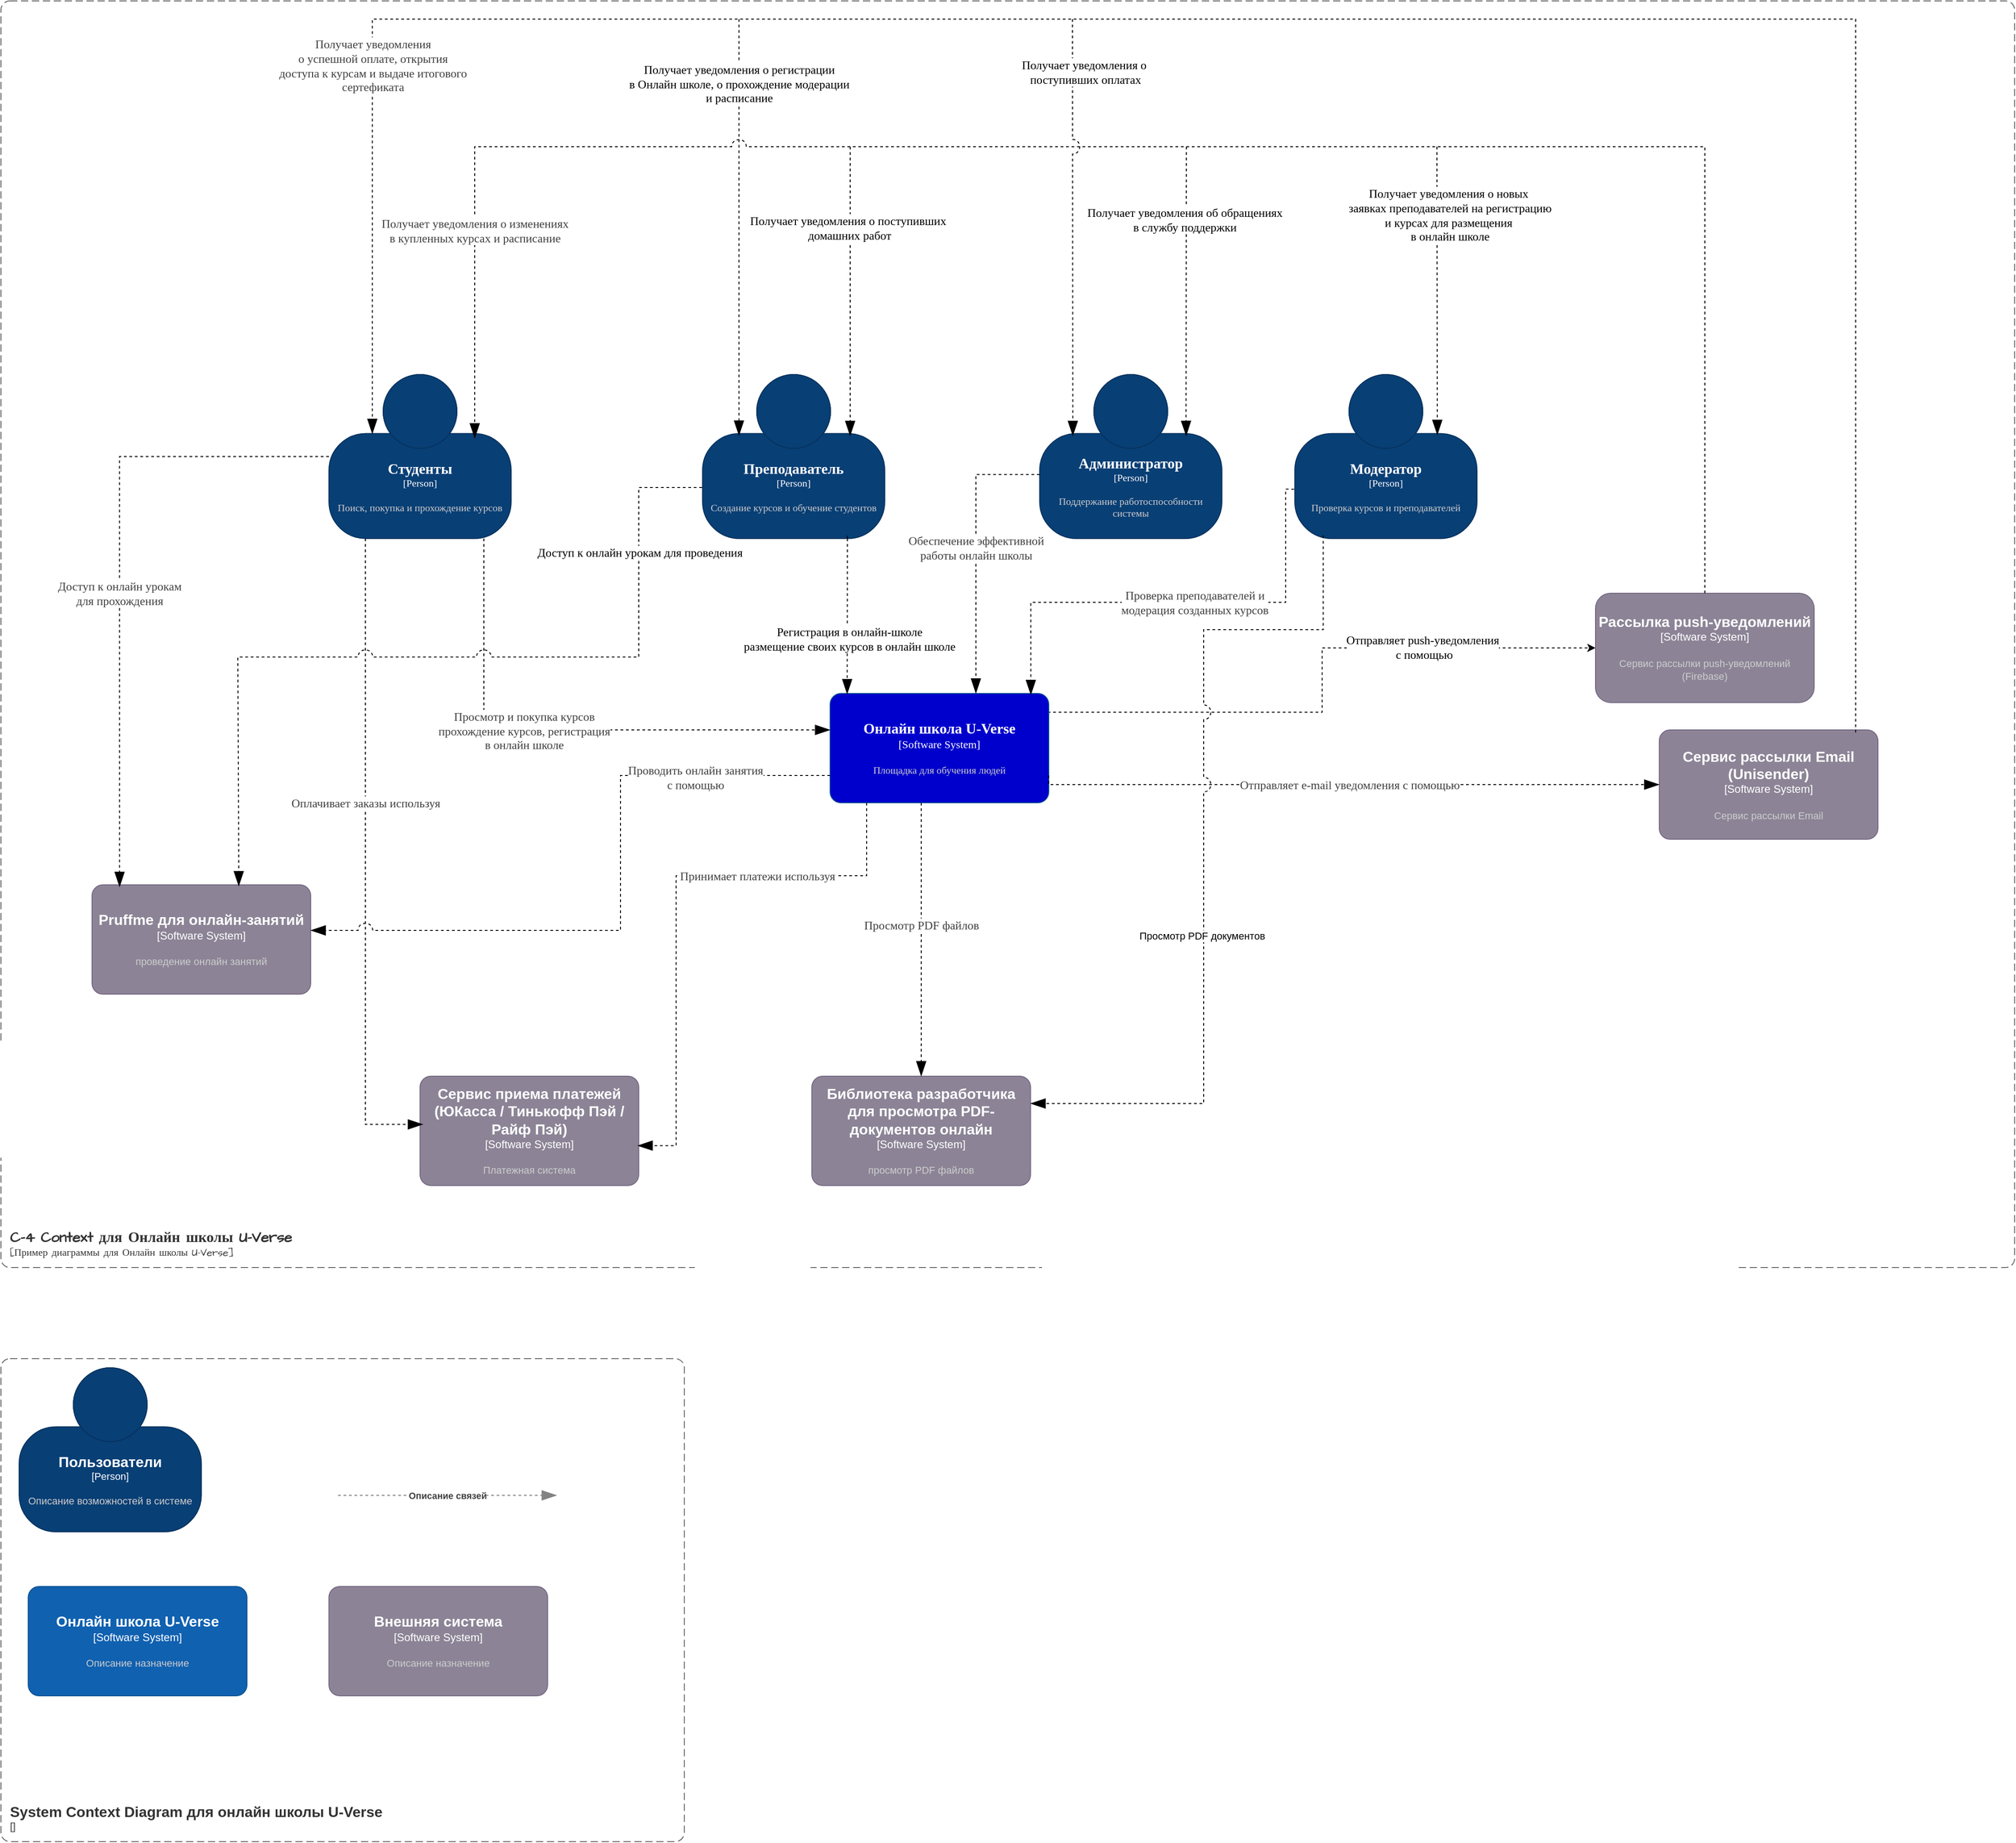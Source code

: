 <mxfile version="26.0.6">
  <diagram name="Страница — 1" id="4doBGt30G2Ha5vvTXJT7">
    <mxGraphModel dx="2816" dy="1713" grid="0" gridSize="10" guides="0" tooltips="1" connect="1" arrows="1" fold="1" page="1" pageScale="1" pageWidth="1169" pageHeight="827" math="0" shadow="0">
      <root>
        <mxCell id="0" />
        <mxCell id="1" parent="0" />
        <object placeholders="1" c4Name="Студенты" c4Type="Person" c4Description="Поиск, покупка и прохождение курсов" label="&lt;font style=&quot;font-size: 16px&quot;&gt;&lt;b&gt;%c4Name%&lt;/b&gt;&lt;/font&gt;&lt;div&gt;[%c4Type%]&lt;/div&gt;&lt;br&gt;&lt;div&gt;&lt;font style=&quot;font-size: 11px&quot;&gt;&lt;font color=&quot;#cccccc&quot;&gt;%c4Description%&lt;/font&gt;&lt;/font&gt;&lt;/div&gt;" id="eLePNKF138r7Ds8HGAkp-1">
          <mxCell style="html=1;fontSize=11;dashed=0;whiteSpace=wrap;fillColor=#083F75;strokeColor=#06315C;fontColor=#ffffff;shape=mxgraph.c4.person2;align=center;metaEdit=1;points=[[0.5,0,0],[1,0.5,0],[1,0.75,0],[0.75,1,0],[0.5,1,0],[0.25,1,0],[0,0.75,0],[0,0.5,0]];resizable=0;hachureGap=4;fontFamily=Times New Roman;" parent="1" vertex="1">
            <mxGeometry x="-50" y="70" width="200" height="180" as="geometry" />
          </mxCell>
        </object>
        <mxCell id="eLePNKF138r7Ds8HGAkp-38" style="edgeStyle=orthogonalEdgeStyle;rounded=0;orthogonalLoop=1;jettySize=auto;html=1;exitX=0.995;exitY=0.172;exitDx=0;exitDy=0;exitPerimeter=0;dashed=1;" parent="1" source="eLePNKF138r7Ds8HGAkp-3" target="eLePNKF138r7Ds8HGAkp-21" edge="1">
          <mxGeometry relative="1" as="geometry" />
        </mxCell>
        <mxCell id="eLePNKF138r7Ds8HGAkp-39" value="Отправляет push-уведомления&lt;div&gt;&amp;nbsp;с помощью&lt;/div&gt;" style="edgeLabel;html=1;align=center;verticalAlign=middle;resizable=0;points=[];fontFamily=Times New Roman;fontStyle=0;fontSize=13;" parent="eLePNKF138r7Ds8HGAkp-38" vertex="1" connectable="0">
          <mxGeometry x="0.193" y="1" relative="1" as="geometry">
            <mxPoint x="81" as="offset" />
          </mxGeometry>
        </mxCell>
        <object placeholders="1" c4Name="Онлайн школа U-Verse" c4Type="Software System" c4Description="Площадка для обучения людей" label="&lt;font style=&quot;font-size: 16px&quot;&gt;&lt;b&gt;%c4Name%&lt;/b&gt;&lt;/font&gt;&lt;div&gt;[%c4Type%]&lt;/div&gt;&lt;br&gt;&lt;div&gt;&lt;font style=&quot;font-size: 11px&quot;&gt;&lt;font color=&quot;#cccccc&quot;&gt;%c4Description%&lt;/font&gt;&lt;/font&gt;&lt;/div&gt;" id="eLePNKF138r7Ds8HGAkp-3">
          <mxCell style="rounded=1;whiteSpace=wrap;html=1;labelBackgroundColor=none;fillColor=#0000CC;fontColor=#ffffff;align=center;arcSize=10;strokeColor=#0D5091;metaEdit=1;resizable=0;points=[[0.25,0,0],[0.5,0,0],[0.75,0,0],[1,0.25,0],[1,0.5,0],[1,0.75,0],[0.75,1,0],[0.5,1,0],[0.25,1,0],[0,0.75,0],[0,0.5,0],[0,0.25,0]];hachureGap=4;fontFamily=Times New Roman;" parent="1" vertex="1">
            <mxGeometry x="500" y="420" width="240" height="120" as="geometry" />
          </mxCell>
        </object>
        <object placeholders="1" c4Name="C-4 Context для Онлайн школы U-Verse" c4Type="SystemScopeBoundary" c4Application="Пример диаграммы для Онлайн школы U-Verse" label="&lt;font style=&quot;font-size: 16px&quot;&gt;&lt;b&gt;&lt;div style=&quot;text-align: left&quot;&gt;%c4Name%&lt;/div&gt;&lt;/b&gt;&lt;/font&gt;&lt;div style=&quot;text-align: left&quot;&gt;[%c4Application%]&lt;/div&gt;" id="eLePNKF138r7Ds8HGAkp-4">
          <mxCell style="rounded=1;fontSize=11;whiteSpace=wrap;html=1;dashed=1;arcSize=20;fillColor=none;strokeColor=#666666;fontColor=#333333;labelBackgroundColor=none;align=left;verticalAlign=bottom;labelBorderColor=none;spacingTop=0;spacing=10;dashPattern=8 4;metaEdit=1;rotatable=0;perimeter=rectanglePerimeter;noLabel=0;labelPadding=0;allowArrows=0;connectable=0;expand=0;recursiveResize=0;editable=1;pointerEvents=0;absoluteArcSize=1;points=[[0.25,0,0],[0.5,0,0],[0.75,0,0],[1,0.25,0],[1,0.5,0],[1,0.75,0],[0.75,1,0],[0.5,1,0],[0.25,1,0],[0,0.75,0],[0,0.5,0],[0,0.25,0]];hachureGap=4;fontFamily=Architects Daughter;fontSource=https%3A%2F%2Ffonts.googleapis.com%2Fcss%3Ffamily%3DArchitects%2BDaughter;" parent="1" vertex="1">
            <mxGeometry x="-410" y="-340" width="2210" height="1390" as="geometry" />
          </mxCell>
        </object>
        <object placeholders="1" c4Name="Преподаватель" c4Type="Person" c4Description="Создание курсов и обучение студентов" label="&lt;font style=&quot;font-size: 16px&quot;&gt;&lt;b&gt;%c4Name%&lt;/b&gt;&lt;/font&gt;&lt;div&gt;[%c4Type%]&lt;/div&gt;&lt;br&gt;&lt;div&gt;&lt;font style=&quot;font-size: 11px&quot;&gt;&lt;font color=&quot;#cccccc&quot;&gt;%c4Description%&lt;/font&gt;&lt;/font&gt;&lt;/div&gt;" id="eLePNKF138r7Ds8HGAkp-5">
          <mxCell style="html=1;fontSize=11;dashed=0;whiteSpace=wrap;fillColor=#083F75;strokeColor=#06315C;fontColor=#ffffff;shape=mxgraph.c4.person2;align=center;metaEdit=1;points=[[0.5,0,0],[1,0.5,0],[1,0.75,0],[0.75,1,0],[0.5,1,0],[0.25,1,0],[0,0.75,0],[0,0.5,0]];resizable=0;hachureGap=4;fontFamily=Times New Roman;" parent="1" vertex="1">
            <mxGeometry x="360" y="70" width="200" height="180" as="geometry" />
          </mxCell>
        </object>
        <object placeholders="1" c4Name="Администратор" c4Type="Person" c4Description="Поддержание работоспособности системы" label="&lt;font style=&quot;font-size: 16px&quot;&gt;&lt;b&gt;%c4Name%&lt;/b&gt;&lt;/font&gt;&lt;div&gt;[%c4Type%]&lt;/div&gt;&lt;br&gt;&lt;div&gt;&lt;font style=&quot;font-size: 11px&quot;&gt;&lt;font color=&quot;#cccccc&quot;&gt;%c4Description%&lt;/font&gt;&lt;/font&gt;&lt;/div&gt;" id="eLePNKF138r7Ds8HGAkp-6">
          <mxCell style="html=1;fontSize=11;dashed=0;whiteSpace=wrap;fillColor=#083F75;strokeColor=#06315C;fontColor=#ffffff;shape=mxgraph.c4.person2;align=center;metaEdit=1;points=[[0.5,0,0],[1,0.5,0],[1,0.75,0],[0.75,1,0],[0.5,1,0],[0.25,1,0],[0,0.75,0],[0,0.5,0]];resizable=0;hachureGap=4;fontFamily=Times New Roman;" parent="1" vertex="1">
            <mxGeometry x="730" y="70" width="200" height="180" as="geometry" />
          </mxCell>
        </object>
        <object placeholders="1" c4Name="Модератор" c4Type="Person" c4Description="Проверка курсов и преподавателей " label="&lt;font style=&quot;font-size: 16px&quot;&gt;&lt;b&gt;%c4Name%&lt;/b&gt;&lt;/font&gt;&lt;div&gt;[%c4Type%]&lt;/div&gt;&lt;br&gt;&lt;div&gt;&lt;font style=&quot;font-size: 11px&quot;&gt;&lt;font color=&quot;#cccccc&quot;&gt;%c4Description%&lt;/font&gt;&lt;/font&gt;&lt;/div&gt;" id="eLePNKF138r7Ds8HGAkp-7">
          <mxCell style="html=1;fontSize=11;dashed=0;whiteSpace=wrap;fillColor=#083F75;strokeColor=#06315C;fontColor=#ffffff;shape=mxgraph.c4.person2;align=center;metaEdit=1;points=[[0.5,0,0],[1,0.5,0],[1,0.75,0],[0.75,1,0],[0.5,1,0],[0.25,1,0],[0,0.75,0],[0,0.5,0]];resizable=0;hachureGap=4;fontFamily=Times New Roman;" parent="1" vertex="1">
            <mxGeometry x="1010" y="70" width="200" height="180" as="geometry" />
          </mxCell>
        </object>
        <object placeholders="1" c4Name="Сервис приема платежей (ЮКасса / Тинькофф Пэй / Райф Пэй)" c4Type="Software System" c4Description="Платежная система" label="&lt;font style=&quot;font-size: 16px&quot;&gt;&lt;b&gt;%c4Name%&lt;/b&gt;&lt;/font&gt;&lt;div&gt;[%c4Type%]&lt;/div&gt;&lt;br&gt;&lt;div&gt;&lt;font style=&quot;font-size: 11px&quot;&gt;&lt;font color=&quot;#cccccc&quot;&gt;%c4Description%&lt;/font&gt;&lt;/div&gt;" id="eLePNKF138r7Ds8HGAkp-17">
          <mxCell style="rounded=1;whiteSpace=wrap;html=1;labelBackgroundColor=none;fillColor=#8C8496;fontColor=#ffffff;align=center;arcSize=10;strokeColor=#736782;metaEdit=1;resizable=0;points=[[0.25,0,0],[0.5,0,0],[0.75,0,0],[1,0.25,0],[1,0.5,0],[1,0.75,0],[0.75,1,0],[0.5,1,0],[0.25,1,0],[0,0.75,0],[0,0.5,0],[0,0.25,0]];" parent="1" vertex="1">
            <mxGeometry x="50" y="840" width="240" height="120" as="geometry" />
          </mxCell>
        </object>
        <object placeholders="1" c4Name="Сервис рассылки Email (Unisender)" c4Type="Software System" c4Description="Сервис рассылки Email " label="&lt;font style=&quot;font-size: 16px&quot;&gt;&lt;b&gt;%c4Name%&lt;/b&gt;&lt;/font&gt;&lt;div&gt;[%c4Type%]&lt;/div&gt;&lt;br&gt;&lt;div&gt;&lt;font style=&quot;font-size: 11px&quot;&gt;&lt;font color=&quot;#cccccc&quot;&gt;%c4Description%&lt;/font&gt;&lt;/div&gt;" id="eLePNKF138r7Ds8HGAkp-18">
          <mxCell style="rounded=1;whiteSpace=wrap;html=1;labelBackgroundColor=none;fillColor=#8C8496;fontColor=#ffffff;align=center;arcSize=10;strokeColor=#736782;metaEdit=1;resizable=0;points=[[0.25,0,0],[0.5,0,0],[0.75,0,0],[1,0.25,0],[1,0.5,0],[1,0.75,0],[0.75,1,0],[0.5,1,0],[0.25,1,0],[0,0.75,0],[0,0.5,0],[0,0.25,0]];" parent="1" vertex="1">
            <mxGeometry x="1410" y="460" width="240" height="120" as="geometry" />
          </mxCell>
        </object>
        <object placeholders="1" c4Name="Библиотека разработчика для просмотра PDF-документов онлайн" c4Type="Software System" c4Description="просмотр PDF файлов" label="&lt;font style=&quot;font-size: 16px&quot;&gt;&lt;b&gt;%c4Name%&lt;/b&gt;&lt;/font&gt;&lt;div&gt;[%c4Type%]&lt;/div&gt;&lt;br&gt;&lt;div&gt;&lt;font style=&quot;font-size: 11px&quot;&gt;&lt;font color=&quot;#cccccc&quot;&gt;%c4Description%&lt;/font&gt;&lt;/div&gt;" id="eLePNKF138r7Ds8HGAkp-19">
          <mxCell style="rounded=1;whiteSpace=wrap;html=1;labelBackgroundColor=none;fillColor=#8C8496;fontColor=#ffffff;align=center;arcSize=10;strokeColor=#736782;metaEdit=1;resizable=0;points=[[0.25,0,0],[0.5,0,0],[0.75,0,0],[1,0.25,0],[1,0.5,0],[1,0.75,0],[0.75,1,0],[0.5,1,0],[0.25,1,0],[0,0.75,0],[0,0.5,0],[0,0.25,0]];" parent="1" vertex="1">
            <mxGeometry x="480" y="840" width="240" height="120" as="geometry" />
          </mxCell>
        </object>
        <object placeholders="1" c4Name="Pruffme для онлайн-занятий" c4Type="Software System" c4Description="проведение онлайн занятий" label="&lt;font style=&quot;font-size: 16px&quot;&gt;&lt;b&gt;%c4Name%&lt;/b&gt;&lt;/font&gt;&lt;div&gt;[%c4Type%]&lt;/div&gt;&lt;br&gt;&lt;div&gt;&lt;font style=&quot;font-size: 11px&quot;&gt;&lt;font color=&quot;#cccccc&quot;&gt;%c4Description%&lt;/font&gt;&lt;/div&gt;" id="eLePNKF138r7Ds8HGAkp-20">
          <mxCell style="rounded=1;whiteSpace=wrap;html=1;labelBackgroundColor=none;fillColor=#8C8496;fontColor=#ffffff;align=center;arcSize=10;strokeColor=#736782;metaEdit=1;resizable=0;points=[[0.25,0,0],[0.5,0,0],[0.75,0,0],[1,0.25,0],[1,0.5,0],[1,0.75,0],[0.75,1,0],[0.5,1,0],[0.25,1,0],[0,0.75,0],[0,0.5,0],[0,0.25,0]];" parent="1" vertex="1">
            <mxGeometry x="-310" y="630" width="240" height="120" as="geometry" />
          </mxCell>
        </object>
        <object placeholders="1" c4Name="Рассылка push-уведомлений" c4Type="Software System" c4Description="Сервис рассылки push-уведомлений&#xa;(Firebase)" label="&lt;font style=&quot;font-size: 16px&quot;&gt;&lt;b&gt;%c4Name%&lt;/b&gt;&lt;/font&gt;&lt;div&gt;[%c4Type%]&lt;/div&gt;&lt;br&gt;&lt;div&gt;&lt;font style=&quot;font-size: 11px&quot;&gt;&lt;font color=&quot;#cccccc&quot;&gt;%c4Description%&lt;/font&gt;&lt;/div&gt;" id="eLePNKF138r7Ds8HGAkp-21">
          <mxCell style="rounded=1;whiteSpace=wrap;html=1;labelBackgroundColor=none;fillColor=#8C8496;fontColor=#ffffff;align=center;arcSize=14;strokeColor=#736782;metaEdit=1;resizable=0;points=[[0.25,0,0],[0.5,0,0],[0.75,0,0],[1,0.25,0],[1,0.5,0],[1,0.75,0],[0.75,1,0],[0.5,1,0],[0.25,1,0],[0,0.75,0],[0,0.5,0],[0,0.25,0]];" parent="1" vertex="1">
            <mxGeometry x="1340" y="310" width="240" height="120" as="geometry" />
          </mxCell>
        </object>
        <object placeholders="1" c4Type="Relationship" c4Description="Отправляет e-mail уведомления с помощью" label="&lt;div style=&quot;text-align: left&quot;&gt;&lt;div style=&quot;text-align: center&quot;&gt;&lt;span&gt;%c4Description%&lt;/span&gt;&lt;/div&gt;&lt;/div&gt;" id="eLePNKF138r7Ds8HGAkp-24">
          <mxCell style="endArrow=blockThin;html=1;fontSize=13;fontColor=#404040;strokeWidth=1;endFill=1;strokeColor=#000000;elbow=vertical;metaEdit=1;endSize=14;startSize=14;jumpStyle=arc;jumpSize=16;rounded=0;edgeStyle=orthogonalEdgeStyle;entryX=0;entryY=0.5;entryDx=0;entryDy=0;entryPerimeter=0;dashed=1;exitX=1;exitY=0.75;exitDx=0;exitDy=0;exitPerimeter=0;fontFamily=Times New Roman;fontStyle=0" parent="1" source="eLePNKF138r7Ds8HGAkp-3" target="eLePNKF138r7Ds8HGAkp-18" edge="1">
            <mxGeometry x="0.0" width="240" relative="1" as="geometry">
              <mxPoint x="710" y="510" as="sourcePoint" />
              <mxPoint x="945" y="473.5" as="targetPoint" />
              <Array as="points">
                <mxPoint x="740" y="520" />
                <mxPoint x="740" y="520" />
              </Array>
              <mxPoint as="offset" />
            </mxGeometry>
          </mxCell>
        </object>
        <object c4Type="Relationship" c4Description="Получает уведомления&#xa; о успешной оплате, открытия &#xa;доступа к курсам и выдаче итогового&#xa;сертефиката" label="&lt;div style=&quot;text-align: left&quot;&gt;&lt;div style=&quot;text-align: center&quot;&gt;&lt;span&gt;%c4Description%&lt;/span&gt;&lt;/div&gt;&lt;/div&gt;" placeholders="1" id="eLePNKF138r7Ds8HGAkp-26">
          <mxCell style="endArrow=blockThin;html=1;fontSize=13;fontColor=#404040;strokeWidth=1;endFill=1;strokeColor=#000000;elbow=vertical;metaEdit=1;endSize=14;startSize=14;jumpStyle=none;jumpSize=16;rounded=0;edgeStyle=orthogonalEdgeStyle;exitX=0.898;exitY=0.024;exitDx=0;exitDy=0;exitPerimeter=0;dashed=1;entryX=0.238;entryY=0.362;entryDx=0;entryDy=0;entryPerimeter=0;fontFamily=Times New Roman;fontStyle=0" parent="1" source="eLePNKF138r7Ds8HGAkp-18" target="eLePNKF138r7Ds8HGAkp-1" edge="1">
            <mxGeometry x="0.718" width="240" relative="1" as="geometry">
              <mxPoint x="1636.48" y="400.72" as="sourcePoint" />
              <mxPoint x="190" y="10" as="targetPoint" />
              <Array as="points">
                <mxPoint x="1626" y="-320" />
                <mxPoint x="-2" y="-320" />
              </Array>
              <mxPoint as="offset" />
            </mxGeometry>
          </mxCell>
        </object>
        <object placeholders="1" c4Type="Relationship" id="eLePNKF138r7Ds8HGAkp-29">
          <mxCell style="endArrow=blockThin;html=1;fontSize=10;fontColor=#404040;strokeWidth=1;endFill=1;strokeColor=#000000;elbow=vertical;metaEdit=1;endSize=14;startSize=14;jumpStyle=arc;jumpSize=16;rounded=0;edgeStyle=orthogonalEdgeStyle;dashed=1;" parent="1" edge="1">
            <mxGeometry width="240" relative="1" as="geometry">
              <mxPoint x="400" y="-320" as="sourcePoint" />
              <mxPoint x="400" y="137" as="targetPoint" />
              <Array as="points">
                <mxPoint x="400" y="137" />
              </Array>
            </mxGeometry>
          </mxCell>
        </object>
        <mxCell id="eLePNKF138r7Ds8HGAkp-30" value="Получает уведомления о регистрации&lt;div&gt;в Онлайн школе, о прохождение модерации&lt;/div&gt;&lt;div&gt;и расписание&lt;/div&gt;" style="edgeLabel;html=1;align=center;verticalAlign=middle;resizable=0;points=[];fontSize=13;fontFamily=Times New Roman;" parent="eLePNKF138r7Ds8HGAkp-29" vertex="1" connectable="0">
          <mxGeometry x="-0.167" relative="1" as="geometry">
            <mxPoint y="-120" as="offset" />
          </mxGeometry>
        </mxCell>
        <object placeholders="1" c4Type="Relationship" c4Description="Принимает платежи используя" label="&lt;div style=&quot;text-align: left&quot;&gt;&lt;div style=&quot;text-align: center&quot;&gt;&lt;span&gt;%c4Description%&lt;/span&gt;&lt;/div&gt;&lt;/div&gt;" id="eLePNKF138r7Ds8HGAkp-33">
          <mxCell style="endArrow=blockThin;html=1;fontSize=13;fontColor=#404040;strokeWidth=1;endFill=1;strokeColor=#000000;elbow=vertical;metaEdit=1;endSize=14;startSize=14;jumpStyle=arc;jumpSize=16;rounded=0;edgeStyle=orthogonalEdgeStyle;entryX=0.995;entryY=0.635;entryDx=0;entryDy=0;entryPerimeter=0;dashed=1;fontStyle=0;fontFamily=Times New Roman;exitX=0.167;exitY=1;exitDx=0;exitDy=0;exitPerimeter=0;" parent="1" source="eLePNKF138r7Ds8HGAkp-3" target="eLePNKF138r7Ds8HGAkp-17" edge="1">
            <mxGeometry x="-0.362" width="240" relative="1" as="geometry">
              <mxPoint x="510" y="620" as="sourcePoint" />
              <mxPoint x="330" y="940" as="targetPoint" />
              <Array as="points">
                <mxPoint x="540" y="620" />
                <mxPoint x="331" y="620" />
                <mxPoint x="331" y="916" />
              </Array>
              <mxPoint as="offset" />
            </mxGeometry>
          </mxCell>
        </object>
        <object placeholders="1" c4Type="Relationship" c4Description="Оплачивает заказы используя" label="&lt;div style=&quot;text-align: left&quot;&gt;&lt;div style=&quot;text-align: center&quot;&gt;&lt;span&gt;%c4Description%&lt;/span&gt;&lt;/div&gt;&lt;/div&gt;" id="eLePNKF138r7Ds8HGAkp-36">
          <mxCell style="endArrow=blockThin;html=1;fontSize=13;fontColor=#404040;strokeWidth=1;endFill=1;strokeColor=#000000;elbow=vertical;metaEdit=1;endSize=14;startSize=14;jumpStyle=arc;jumpSize=16;rounded=0;edgeStyle=orthogonalEdgeStyle;dashed=1;entryX=0.013;entryY=0.441;entryDx=0;entryDy=0;entryPerimeter=0;fontStyle=0;fontFamily=Times New Roman;" parent="1" target="eLePNKF138r7Ds8HGAkp-17" edge="1">
            <mxGeometry x="-0.183" width="240" relative="1" as="geometry">
              <mxPoint x="-10" y="250" as="sourcePoint" />
              <mxPoint x="110" y="830" as="targetPoint" />
              <Array as="points">
                <mxPoint x="-10" y="893" />
              </Array>
              <mxPoint y="1" as="offset" />
            </mxGeometry>
          </mxCell>
        </object>
        <object placeholders="1" c4Type="Relationship" c4Description="Просмотр и покупка курсов&#xa;прохождение курсов, регистрация&#xa; в онлайн школе" label="&lt;div style=&quot;text-align: left&quot;&gt;&lt;div style=&quot;text-align: center&quot;&gt;&lt;span&gt;%c4Description%&lt;/span&gt;&lt;/div&gt;&lt;/div&gt;" id="eLePNKF138r7Ds8HGAkp-37">
          <mxCell style="endArrow=blockThin;html=1;fontSize=13;fontColor=#404040;strokeWidth=1;endFill=1;strokeColor=#000000;elbow=vertical;metaEdit=1;endSize=14;startSize=14;jumpStyle=arc;jumpSize=16;rounded=0;edgeStyle=orthogonalEdgeStyle;dashed=1;fontFamily=Times New Roman;fontStyle=0" parent="1" edge="1">
            <mxGeometry x="-0.139" width="240" relative="1" as="geometry">
              <mxPoint x="120" y="250" as="sourcePoint" />
              <mxPoint x="500" y="460" as="targetPoint" />
              <Array as="points">
                <mxPoint x="120" y="460" />
                <mxPoint x="500" y="460" />
              </Array>
              <mxPoint y="1" as="offset" />
            </mxGeometry>
          </mxCell>
        </object>
        <object placeholders="1" c4Type="Relationship" c4Description="Получает уведомления о изменениях &#xa;в купленных курсах и расписание" label="&lt;div style=&quot;text-align: left&quot;&gt;&lt;div style=&quot;text-align: center&quot;&gt;&lt;span&gt;%c4Description%&lt;/span&gt;&lt;/div&gt;&lt;/div&gt;" id="eLePNKF138r7Ds8HGAkp-40">
          <mxCell style="endArrow=blockThin;html=1;fontSize=13;fontColor=#404040;strokeWidth=1;endFill=1;strokeColor=#000000;elbow=vertical;metaEdit=1;endSize=14;startSize=14;jumpStyle=arc;jumpSize=16;rounded=0;edgeStyle=orthogonalEdgeStyle;exitX=0.5;exitY=0;exitDx=0;exitDy=0;exitPerimeter=0;dashed=1;entryX=0.8;entryY=0.389;entryDx=0;entryDy=0;entryPerimeter=0;fontStyle=0;fontFamily=Times New Roman;" parent="1" source="eLePNKF138r7Ds8HGAkp-21" target="eLePNKF138r7Ds8HGAkp-1" edge="1">
            <mxGeometry x="0.789" width="240" relative="1" as="geometry">
              <mxPoint x="1460" y="300" as="sourcePoint" />
              <mxPoint x="250" y="80" as="targetPoint" />
              <Array as="points">
                <mxPoint x="1460" y="-180" />
                <mxPoint x="110" y="-180" />
              </Array>
              <mxPoint as="offset" />
            </mxGeometry>
          </mxCell>
        </object>
        <object placeholders="1" c4Type="Relationship" id="eLePNKF138r7Ds8HGAkp-42">
          <mxCell style="endArrow=blockThin;html=1;fontSize=10;fontColor=#404040;strokeWidth=1;endFill=1;strokeColor=#000000;elbow=vertical;metaEdit=1;endSize=14;startSize=14;jumpStyle=arc;jumpSize=16;rounded=0;edgeStyle=orthogonalEdgeStyle;entryX=0.81;entryY=0.374;entryDx=0;entryDy=0;entryPerimeter=0;dashed=1;" parent="1" target="eLePNKF138r7Ds8HGAkp-5" edge="1">
            <mxGeometry width="240" relative="1" as="geometry">
              <mxPoint x="522" y="-180" as="sourcePoint" />
              <mxPoint x="700" y="-90" as="targetPoint" />
              <Array as="points">
                <mxPoint x="522" y="-90" />
              </Array>
            </mxGeometry>
          </mxCell>
        </object>
        <mxCell id="eLePNKF138r7Ds8HGAkp-43" value="Получает уведомления о поступивших&amp;nbsp;&lt;div&gt;домашних работ&lt;/div&gt;" style="edgeLabel;html=1;align=center;verticalAlign=middle;resizable=0;points=[];fontSize=13;fontFamily=Times New Roman;" parent="eLePNKF138r7Ds8HGAkp-42" vertex="1" connectable="0">
          <mxGeometry x="-0.442" y="-1" relative="1" as="geometry">
            <mxPoint as="offset" />
          </mxGeometry>
        </mxCell>
        <object placeholders="1" c4Type="Relationship" id="eLePNKF138r7Ds8HGAkp-44">
          <mxCell style="endArrow=blockThin;html=1;fontSize=10;fontColor=#404040;strokeWidth=1;endFill=1;strokeColor=#000000;elbow=vertical;metaEdit=1;endSize=14;startSize=14;jumpStyle=arc;jumpSize=16;rounded=0;edgeStyle=orthogonalEdgeStyle;entryX=0.804;entryY=0.374;entryDx=0;entryDy=0;entryPerimeter=0;dashed=1;" parent="1" target="eLePNKF138r7Ds8HGAkp-6" edge="1">
            <mxGeometry width="240" relative="1" as="geometry">
              <mxPoint x="891" y="-180" as="sourcePoint" />
              <mxPoint x="1000" y="-40" as="targetPoint" />
              <Array as="points">
                <mxPoint x="890" y="50" />
                <mxPoint x="890" y="50" />
              </Array>
            </mxGeometry>
          </mxCell>
        </object>
        <mxCell id="eLePNKF138r7Ds8HGAkp-45" value="Получает уведомления об обращениях&lt;div&gt;в службу поддержки&lt;/div&gt;" style="edgeLabel;html=1;align=center;verticalAlign=middle;resizable=0;points=[];fontSize=13;fontFamily=Times New Roman;" parent="eLePNKF138r7Ds8HGAkp-44" vertex="1" connectable="0">
          <mxGeometry x="-0.494" y="-1" relative="1" as="geometry">
            <mxPoint as="offset" />
          </mxGeometry>
        </mxCell>
        <object placeholders="1" c4Type="Relationship" id="eLePNKF138r7Ds8HGAkp-46">
          <mxCell style="endArrow=blockThin;html=1;fontSize=10;fontColor=#404040;strokeWidth=1;endFill=1;strokeColor=#000000;elbow=vertical;metaEdit=1;endSize=14;startSize=14;jumpStyle=arc;jumpSize=16;rounded=0;edgeStyle=orthogonalEdgeStyle;entryX=0.182;entryY=0.374;entryDx=0;entryDy=0;entryPerimeter=0;dashed=1;" parent="1" target="eLePNKF138r7Ds8HGAkp-6" edge="1">
            <mxGeometry width="240" relative="1" as="geometry">
              <mxPoint x="766" y="-320" as="sourcePoint" />
              <mxPoint x="800" y="-60" as="targetPoint" />
            </mxGeometry>
          </mxCell>
        </object>
        <mxCell id="eLePNKF138r7Ds8HGAkp-47" value="Получает уведомления о&amp;nbsp;&lt;div&gt;поступивших оплатах&lt;/div&gt;" style="edgeLabel;html=1;align=center;verticalAlign=middle;resizable=0;points=[];fontSize=13;fontFamily=Times New Roman;" parent="eLePNKF138r7Ds8HGAkp-46" vertex="1" connectable="0">
          <mxGeometry x="-0.805" y="-2" relative="1" as="geometry">
            <mxPoint x="16" y="13" as="offset" />
          </mxGeometry>
        </mxCell>
        <object placeholders="1" c4Type="Relationship" id="eLePNKF138r7Ds8HGAkp-49">
          <mxCell style="endArrow=blockThin;html=1;fontSize=10;fontColor=#404040;strokeWidth=1;endFill=1;strokeColor=#000000;elbow=vertical;metaEdit=1;endSize=14;startSize=14;jumpStyle=arc;jumpSize=16;rounded=0;edgeStyle=orthogonalEdgeStyle;entryX=0.782;entryY=0.368;entryDx=0;entryDy=0;entryPerimeter=0;dashed=1;" parent="1" target="eLePNKF138r7Ds8HGAkp-7" edge="1">
            <mxGeometry width="240" relative="1" as="geometry">
              <mxPoint x="1166" y="-180" as="sourcePoint" />
              <mxPoint x="1260" y="-80" as="targetPoint" />
              <Array as="points">
                <mxPoint x="1166" y="-180" />
              </Array>
            </mxGeometry>
          </mxCell>
        </object>
        <mxCell id="eLePNKF138r7Ds8HGAkp-50" value="Получает уведомления о новых&amp;nbsp;&lt;div&gt;заявках преподавателей на регистрацию&lt;/div&gt;&lt;div&gt;и курсах для размещения&amp;nbsp;&lt;/div&gt;&lt;div&gt;в онлайн школе&lt;/div&gt;" style="edgeLabel;html=1;align=center;verticalAlign=middle;resizable=0;points=[];fontSize=13;fontFamily=Times New Roman;" parent="eLePNKF138r7Ds8HGAkp-49" vertex="1" connectable="0">
          <mxGeometry x="-0.509" y="1" relative="1" as="geometry">
            <mxPoint x="13" y="-3" as="offset" />
          </mxGeometry>
        </mxCell>
        <object placeholders="1" c4Type="Relationship" id="eLePNKF138r7Ds8HGAkp-51">
          <mxCell style="endArrow=blockThin;html=1;fontSize=10;fontColor=#404040;strokeWidth=1;endFill=1;strokeColor=#000000;elbow=vertical;metaEdit=1;endSize=14;startSize=14;jumpStyle=arc;jumpSize=16;rounded=0;edgeStyle=orthogonalEdgeStyle;entryX=0.078;entryY=0.006;entryDx=0;entryDy=0;entryPerimeter=0;dashed=1;" parent="1" target="eLePNKF138r7Ds8HGAkp-3" edge="1">
            <mxGeometry width="240" relative="1" as="geometry">
              <mxPoint x="519" y="250" as="sourcePoint" />
              <mxPoint x="640" y="300" as="targetPoint" />
              <Array as="points">
                <mxPoint x="519" y="247" />
              </Array>
            </mxGeometry>
          </mxCell>
        </object>
        <mxCell id="eLePNKF138r7Ds8HGAkp-52" value="Регистрация в онлайн-школе&lt;div&gt;размещение своих курсов в онлайн школе&lt;/div&gt;" style="edgeLabel;html=1;align=center;verticalAlign=middle;resizable=0;points=[];fontSize=13;fontFamily=Times New Roman;" parent="eLePNKF138r7Ds8HGAkp-51" vertex="1" connectable="0">
          <mxGeometry x="-0.231" y="2" relative="1" as="geometry">
            <mxPoint y="48" as="offset" />
          </mxGeometry>
        </mxCell>
        <object placeholders="1" c4Type="Relationship" c4Description="Проводить онлайн занятия&#xa;с помощью" label="&lt;div style=&quot;text-align: left&quot;&gt;&lt;div style=&quot;text-align: center&quot;&gt;&lt;span&gt;%c4Description%&lt;/span&gt;&lt;/div&gt;&lt;/div&gt;" id="eLePNKF138r7Ds8HGAkp-54">
          <mxCell style="endArrow=blockThin;html=1;fontSize=13;fontColor=#404040;strokeWidth=1;endFill=1;strokeColor=#000000;elbow=vertical;metaEdit=1;endSize=14;startSize=14;jumpStyle=arc;jumpSize=16;rounded=0;edgeStyle=orthogonalEdgeStyle;exitX=0;exitY=0.75;exitDx=0;exitDy=0;exitPerimeter=0;dashed=1;fontStyle=0;fontFamily=Times New Roman;" parent="1" source="eLePNKF138r7Ds8HGAkp-3" edge="1">
            <mxGeometry x="-0.6" y="2" width="240" relative="1" as="geometry">
              <mxPoint x="570" y="620" as="sourcePoint" />
              <mxPoint x="-70" y="680" as="targetPoint" />
              <Array as="points">
                <mxPoint x="270" y="510" />
                <mxPoint x="270" y="680" />
              </Array>
              <mxPoint as="offset" />
            </mxGeometry>
          </mxCell>
        </object>
        <object placeholders="1" c4Type="Relationship" c4Description="Доступ к онлайн урокам&#xa;для прохождения" label="&lt;div style=&quot;text-align: left&quot;&gt;&lt;div style=&quot;text-align: center&quot;&gt;&lt;span&gt;%c4Description%&lt;/span&gt;&lt;/div&gt;&lt;/div&gt;" id="eLePNKF138r7Ds8HGAkp-56">
          <mxCell style="endArrow=blockThin;html=1;fontSize=13;fontColor=#404040;strokeWidth=1;endFill=1;strokeColor=#000000;elbow=vertical;metaEdit=1;endSize=14;startSize=14;jumpStyle=arc;jumpSize=16;rounded=0;edgeStyle=orthogonalEdgeStyle;entryX=0.126;entryY=0.019;entryDx=0;entryDy=0;entryPerimeter=0;dashed=1;fontFamily=Times New Roman;fontStyle=0" parent="1" source="eLePNKF138r7Ds8HGAkp-1" target="eLePNKF138r7Ds8HGAkp-20" edge="1">
            <mxGeometry x="0.082" width="240" relative="1" as="geometry">
              <mxPoint x="-240" y="160" as="sourcePoint" />
              <mxPoint x="-80" y="350" as="targetPoint" />
              <Array as="points">
                <mxPoint x="-280" y="160" />
              </Array>
              <mxPoint as="offset" />
            </mxGeometry>
          </mxCell>
        </object>
        <object placeholders="1" c4Type="Relationship" id="eLePNKF138r7Ds8HGAkp-57">
          <mxCell style="endArrow=blockThin;html=1;fontSize=10;fontColor=#404040;strokeWidth=1;endFill=1;strokeColor=#000000;elbow=vertical;metaEdit=1;endSize=14;startSize=14;jumpStyle=arc;jumpSize=16;rounded=0;edgeStyle=orthogonalEdgeStyle;exitX=-0.003;exitY=0.689;exitDx=0;exitDy=0;exitPerimeter=0;entryX=0.671;entryY=0.012;entryDx=0;entryDy=0;entryPerimeter=0;dashed=1;" parent="1" source="eLePNKF138r7Ds8HGAkp-5" target="eLePNKF138r7Ds8HGAkp-20" edge="1">
            <mxGeometry width="240" relative="1" as="geometry">
              <mxPoint x="340" y="410" as="sourcePoint" />
              <mxPoint x="-170" y="610" as="targetPoint" />
              <Array as="points">
                <mxPoint x="290" y="194" />
                <mxPoint x="290" y="380" />
                <mxPoint x="-150" y="380" />
                <mxPoint x="-150" y="610" />
                <mxPoint x="-149" y="610" />
              </Array>
            </mxGeometry>
          </mxCell>
        </object>
        <mxCell id="eLePNKF138r7Ds8HGAkp-58" value="Доступ к онлайн урокам для проведения" style="edgeLabel;html=1;align=center;verticalAlign=middle;resizable=0;points=[];fontSize=13;fontFamily=Times New Roman;" parent="eLePNKF138r7Ds8HGAkp-57" vertex="1" connectable="0">
          <mxGeometry x="-0.704" y="1" relative="1" as="geometry">
            <mxPoint as="offset" />
          </mxGeometry>
        </mxCell>
        <object placeholders="1" c4Type="Relationship" c4Description="Обеспечение эффективной&#xa;работы онлайн школы" label="&lt;div style=&quot;text-align: left&quot;&gt;&lt;div style=&quot;text-align: center&quot;&gt;&lt;span&gt;%c4Description%&lt;/span&gt;&lt;/div&gt;&lt;/div&gt;" id="eLePNKF138r7Ds8HGAkp-59">
          <mxCell style="endArrow=blockThin;html=1;fontSize=13;fontColor=#404040;strokeWidth=1;endFill=1;strokeColor=#000000;elbow=vertical;metaEdit=1;endSize=14;startSize=14;jumpStyle=arc;jumpSize=16;rounded=0;edgeStyle=orthogonalEdgeStyle;exitX=0;exitY=0.61;exitDx=0;exitDy=0;exitPerimeter=0;dashed=1;fontFamily=Times New Roman;fontStyle=0" parent="1" source="eLePNKF138r7Ds8HGAkp-6" target="eLePNKF138r7Ds8HGAkp-3" edge="1">
            <mxGeometry x="-0.034" width="240" relative="1" as="geometry">
              <mxPoint x="713" y="180" as="sourcePoint" />
              <mxPoint x="720" y="390" as="targetPoint" />
              <Array as="points">
                <mxPoint x="660" y="180" />
              </Array>
              <mxPoint as="offset" />
            </mxGeometry>
          </mxCell>
        </object>
        <object placeholders="1" c4Type="Relationship" c4Description="Проверка преподавателей и&#xa;модерация созданных курсов" label="&lt;div style=&quot;text-align: left&quot;&gt;&lt;div style=&quot;text-align: center&quot;&gt;&lt;span&gt;%c4Description%&lt;/span&gt;&lt;/div&gt;&lt;/div&gt;" id="eLePNKF138r7Ds8HGAkp-60">
          <mxCell style="endArrow=blockThin;html=1;fontSize=13;fontColor=#404040;strokeWidth=1;endFill=1;strokeColor=#000000;elbow=vertical;metaEdit=1;endSize=14;startSize=14;jumpStyle=arc;jumpSize=16;rounded=0;edgeStyle=orthogonalEdgeStyle;exitX=-0.004;exitY=0.699;exitDx=0;exitDy=0;exitPerimeter=0;entryX=0.918;entryY=0.013;entryDx=0;entryDy=0;entryPerimeter=0;dashed=1;fontFamily=Times New Roman;fontStyle=0" parent="1" source="eLePNKF138r7Ds8HGAkp-7" target="eLePNKF138r7Ds8HGAkp-3" edge="1">
            <mxGeometry x="-0.093" width="240" relative="1" as="geometry">
              <mxPoint x="780" y="320" as="sourcePoint" />
              <mxPoint x="1020" y="320" as="targetPoint" />
              <Array as="points">
                <mxPoint x="1000" y="196" />
                <mxPoint x="1000" y="320" />
                <mxPoint x="720" y="320" />
              </Array>
              <mxPoint as="offset" />
            </mxGeometry>
          </mxCell>
        </object>
        <object placeholders="1" c4Type="Relationship" c4Description="Просмотр PDF файлов" label="&lt;div style=&quot;text-align: left&quot;&gt;&lt;div style=&quot;text-align: center&quot;&gt;&lt;span&gt;%c4Description%&lt;/span&gt;&lt;/div&gt;&lt;/div&gt;" id="eLePNKF138r7Ds8HGAkp-61">
          <mxCell style="endArrow=blockThin;html=1;fontSize=13;fontColor=#404040;strokeWidth=1;endFill=1;strokeColor=#000000;elbow=vertical;metaEdit=1;endSize=14;startSize=14;jumpStyle=arc;jumpSize=16;rounded=0;edgeStyle=orthogonalEdgeStyle;fontFamily=Times New Roman;fontStyle=0;dashed=1;entryX=0.5;entryY=0;entryDx=0;entryDy=0;entryPerimeter=0;" parent="1" target="eLePNKF138r7Ds8HGAkp-19" edge="1">
            <mxGeometry x="-0.106" width="240" relative="1" as="geometry">
              <mxPoint x="600" y="540" as="sourcePoint" />
              <mxPoint x="860" y="830" as="targetPoint" />
              <Array as="points">
                <mxPoint x="600" y="540" />
              </Array>
              <mxPoint as="offset" />
            </mxGeometry>
          </mxCell>
        </object>
        <object placeholders="1" c4Type="Relationship" id="eLePNKF138r7Ds8HGAkp-63">
          <mxCell style="endArrow=blockThin;html=1;fontSize=10;fontColor=#404040;strokeWidth=1;endFill=1;strokeColor=#000000;elbow=vertical;metaEdit=1;endSize=14;startSize=14;jumpStyle=arc;jumpSize=16;rounded=0;edgeStyle=orthogonalEdgeStyle;exitX=0.156;exitY=0.981;exitDx=0;exitDy=0;exitPerimeter=0;entryX=1;entryY=0.25;entryDx=0;entryDy=0;entryPerimeter=0;dashed=1;" parent="1" source="eLePNKF138r7Ds8HGAkp-7" target="eLePNKF138r7Ds8HGAkp-19" edge="1">
            <mxGeometry width="240" relative="1" as="geometry">
              <mxPoint x="690" y="570" as="sourcePoint" />
              <mxPoint x="930" y="570" as="targetPoint" />
              <Array as="points">
                <mxPoint x="1041" y="350" />
                <mxPoint x="910" y="350" />
                <mxPoint x="910" y="870" />
              </Array>
            </mxGeometry>
          </mxCell>
        </object>
        <mxCell id="eLePNKF138r7Ds8HGAkp-64" value="Просмотр PDF документов" style="edgeLabel;html=1;align=center;verticalAlign=middle;resizable=0;points=[];" parent="eLePNKF138r7Ds8HGAkp-63" vertex="1" connectable="0">
          <mxGeometry x="0.208" y="-2" relative="1" as="geometry">
            <mxPoint as="offset" />
          </mxGeometry>
        </mxCell>
        <object placeholders="1" c4Name="System Context Diagram для онлайн школы U-Verse" c4Type="ContainerScopeBoundary" c4Application="" label="&lt;font style=&quot;font-size: 16px&quot;&gt;&lt;b&gt;&lt;div style=&quot;text-align: left&quot;&gt;%c4Name%&lt;/div&gt;&lt;/b&gt;&lt;/font&gt;&lt;div style=&quot;text-align: left&quot;&gt;[%c4Application%]&lt;/div&gt;" id="eLePNKF138r7Ds8HGAkp-66">
          <mxCell style="rounded=1;fontSize=11;whiteSpace=wrap;html=1;dashed=1;arcSize=20;fillColor=none;strokeColor=#666666;fontColor=#333333;labelBackgroundColor=none;align=left;verticalAlign=bottom;labelBorderColor=none;spacingTop=0;spacing=10;dashPattern=8 4;metaEdit=1;rotatable=0;perimeter=rectanglePerimeter;noLabel=0;labelPadding=0;allowArrows=0;connectable=0;expand=0;recursiveResize=0;editable=1;pointerEvents=0;absoluteArcSize=1;points=[[0.25,0,0],[0.5,0,0],[0.75,0,0],[1,0.25,0],[1,0.5,0],[1,0.75,0],[0.75,1,0],[0.5,1,0],[0.25,1,0],[0,0.75,0],[0,0.5,0],[0,0.25,0]];" parent="1" vertex="1">
            <mxGeometry x="-410" y="1150" width="750" height="530" as="geometry" />
          </mxCell>
        </object>
        <object placeholders="1" c4Name="Пользователи" c4Type="Person" c4Description="Описание возможностей в системе" label="&lt;font style=&quot;font-size: 16px&quot;&gt;&lt;b&gt;%c4Name%&lt;/b&gt;&lt;/font&gt;&lt;div&gt;[%c4Type%]&lt;/div&gt;&lt;br&gt;&lt;div&gt;&lt;font style=&quot;font-size: 11px&quot;&gt;&lt;font color=&quot;#cccccc&quot;&gt;%c4Description%&lt;/font&gt;&lt;/div&gt;" id="eLePNKF138r7Ds8HGAkp-68">
          <mxCell style="html=1;fontSize=11;dashed=0;whiteSpace=wrap;fillColor=#083F75;strokeColor=#06315C;fontColor=#ffffff;shape=mxgraph.c4.person2;align=center;metaEdit=1;points=[[0.5,0,0],[1,0.5,0],[1,0.75,0],[0.75,1,0],[0.5,1,0],[0.25,1,0],[0,0.75,0],[0,0.5,0]];resizable=0;" parent="1" vertex="1">
            <mxGeometry x="-390" y="1160" width="200" height="180" as="geometry" />
          </mxCell>
        </object>
        <object placeholders="1" c4Name="Онлайн школа U-Verse" c4Type="Software System" c4Description="Описание назначение" label="&lt;font style=&quot;font-size: 16px&quot;&gt;&lt;b&gt;%c4Name%&lt;/b&gt;&lt;/font&gt;&lt;div&gt;[%c4Type%]&lt;/div&gt;&lt;br&gt;&lt;div&gt;&lt;font style=&quot;font-size: 11px&quot;&gt;&lt;font color=&quot;#cccccc&quot;&gt;%c4Description%&lt;/font&gt;&lt;/div&gt;" id="eLePNKF138r7Ds8HGAkp-69">
          <mxCell style="rounded=1;whiteSpace=wrap;html=1;labelBackgroundColor=none;fillColor=#1061B0;fontColor=#ffffff;align=center;arcSize=10;strokeColor=#0D5091;metaEdit=1;resizable=0;points=[[0.25,0,0],[0.5,0,0],[0.75,0,0],[1,0.25,0],[1,0.5,0],[1,0.75,0],[0.75,1,0],[0.5,1,0],[0.25,1,0],[0,0.75,0],[0,0.5,0],[0,0.25,0]];" parent="1" vertex="1">
            <mxGeometry x="-380" y="1400" width="240" height="120" as="geometry" />
          </mxCell>
        </object>
        <object placeholders="1" c4Name="Внешняя система" c4Type="Software System" c4Description="Описание назначение" label="&lt;font style=&quot;font-size: 16px&quot;&gt;&lt;b&gt;%c4Name%&lt;/b&gt;&lt;/font&gt;&lt;div&gt;[%c4Type%]&lt;/div&gt;&lt;br&gt;&lt;div&gt;&lt;font style=&quot;font-size: 11px&quot;&gt;&lt;font color=&quot;#cccccc&quot;&gt;%c4Description%&lt;/font&gt;&lt;/div&gt;" id="eLePNKF138r7Ds8HGAkp-70">
          <mxCell style="rounded=1;whiteSpace=wrap;html=1;labelBackgroundColor=none;fillColor=#8C8496;fontColor=#ffffff;align=center;arcSize=10;strokeColor=#736782;metaEdit=1;resizable=0;points=[[0.25,0,0],[0.5,0,0],[0.75,0,0],[1,0.25,0],[1,0.5,0],[1,0.75,0],[0.75,1,0],[0.5,1,0],[0.25,1,0],[0,0.75,0],[0,0.5,0],[0,0.25,0]];" parent="1" vertex="1">
            <mxGeometry x="-50" y="1400" width="240" height="120" as="geometry" />
          </mxCell>
        </object>
        <object placeholders="1" c4Type="Relationship" c4Description="Описание связей" label="&lt;div style=&quot;text-align: left&quot;&gt;&lt;div style=&quot;text-align: center&quot;&gt;&lt;b&gt;%c4Description%&lt;/b&gt;&lt;/div&gt;" id="eLePNKF138r7Ds8HGAkp-71">
          <mxCell style="endArrow=blockThin;html=1;fontSize=10;fontColor=#404040;strokeWidth=1;endFill=1;strokeColor=#828282;elbow=vertical;metaEdit=1;endSize=14;startSize=14;jumpStyle=arc;jumpSize=16;rounded=0;edgeStyle=orthogonalEdgeStyle;dashed=1;" parent="1" edge="1">
            <mxGeometry width="240" relative="1" as="geometry">
              <mxPoint x="-40" y="1300" as="sourcePoint" />
              <mxPoint x="200" y="1300" as="targetPoint" />
            </mxGeometry>
          </mxCell>
        </object>
      </root>
    </mxGraphModel>
  </diagram>
</mxfile>
